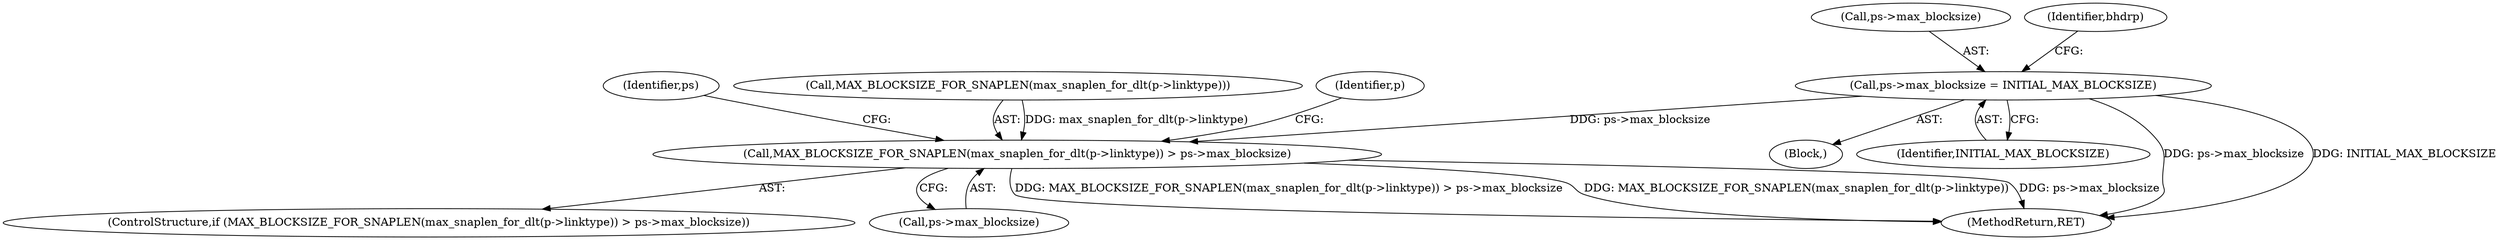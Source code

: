 digraph "0_libpcap_87d6bef033062f969e70fa40c43dfd945d5a20ab@pointer" {
"1000406" [label="(Call,ps->max_blocksize = INITIAL_MAX_BLOCKSIZE)"];
"1000662" [label="(Call,MAX_BLOCKSIZE_FOR_SNAPLEN(max_snaplen_for_dlt(p->linktype)) > ps->max_blocksize)"];
"1000407" [label="(Call,ps->max_blocksize)"];
"1000709" [label="(MethodReturn,RET)"];
"1000406" [label="(Call,ps->max_blocksize = INITIAL_MAX_BLOCKSIZE)"];
"1000661" [label="(ControlStructure,if (MAX_BLOCKSIZE_FOR_SNAPLEN(max_snaplen_for_dlt(p->linktype)) > ps->max_blocksize))"];
"1000673" [label="(Identifier,ps)"];
"1000410" [label="(Identifier,INITIAL_MAX_BLOCKSIZE)"];
"1000412" [label="(Identifier,bhdrp)"];
"1000663" [label="(Call,MAX_BLOCKSIZE_FOR_SNAPLEN(max_snaplen_for_dlt(p->linktype)))"];
"1000138" [label="(Block,)"];
"1000682" [label="(Identifier,p)"];
"1000662" [label="(Call,MAX_BLOCKSIZE_FOR_SNAPLEN(max_snaplen_for_dlt(p->linktype)) > ps->max_blocksize)"];
"1000668" [label="(Call,ps->max_blocksize)"];
"1000406" -> "1000138"  [label="AST: "];
"1000406" -> "1000410"  [label="CFG: "];
"1000407" -> "1000406"  [label="AST: "];
"1000410" -> "1000406"  [label="AST: "];
"1000412" -> "1000406"  [label="CFG: "];
"1000406" -> "1000709"  [label="DDG: ps->max_blocksize"];
"1000406" -> "1000709"  [label="DDG: INITIAL_MAX_BLOCKSIZE"];
"1000406" -> "1000662"  [label="DDG: ps->max_blocksize"];
"1000662" -> "1000661"  [label="AST: "];
"1000662" -> "1000668"  [label="CFG: "];
"1000663" -> "1000662"  [label="AST: "];
"1000668" -> "1000662"  [label="AST: "];
"1000673" -> "1000662"  [label="CFG: "];
"1000682" -> "1000662"  [label="CFG: "];
"1000662" -> "1000709"  [label="DDG: MAX_BLOCKSIZE_FOR_SNAPLEN(max_snaplen_for_dlt(p->linktype))"];
"1000662" -> "1000709"  [label="DDG: ps->max_blocksize"];
"1000662" -> "1000709"  [label="DDG: MAX_BLOCKSIZE_FOR_SNAPLEN(max_snaplen_for_dlt(p->linktype)) > ps->max_blocksize"];
"1000663" -> "1000662"  [label="DDG: max_snaplen_for_dlt(p->linktype)"];
}
